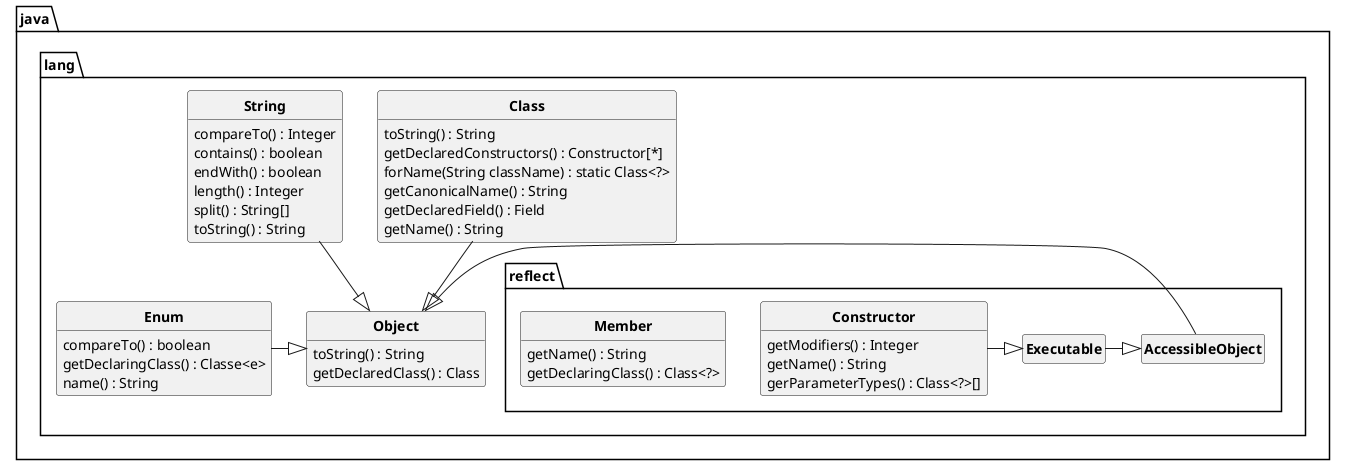@startuml
'https://plantuml.com/class-diagram

skinparam style strictuml
skinparam classAttributeIconSize 0
skinparam classFontStyle Bold
hide empty members

package java.lang
{
    class Object
    {
        toString() : String
        getDeclaredClass() : Class
    }

    class Class
    {
        toString() : String
        getDeclaredConstructors() : Constructor[*]
        forName(String className) : static Class<?>
        getCanonicalName() : String
        getDeclaredField() : Field
        getName() : String
        '   contien le package en plus

    }

    class String
    {
        compareTo() : Integer
        contains() : boolean
        endWith() : boolean
        length() : Integer
        split() : String[]
        toString() : String
    }

    class Enum
    {
        compareTo() : boolean
        getDeclaringClass() : Classe<e>
        name() : String
    }

    package reflect
    {
        class Member
        {
            getName() : String
            getDeclaringClass() : Class<?>
        }

        class AccessibleObject
        {
            'getAnnotations() : Annotation[*]
            'getDeclaredAnnotations() : Annotation[*]
        }

        class Executable
        {
            'getDeclaredAnnotations() : Annotation[*]
        }

        class Constructor
        {
            getModifiers() : Integer
            getName() : String
            gerParameterTypes() : Class<?>[]
        }
    }
}

Class --|> Object
String --|> Object
Enum -|> Object

AccessibleObject -|> Object
Executable -|> AccessibleObject
Constructor -|> Executable

/'abstract class AbstractList
abstract AbstractCollection
interface List
interface Collection

List <|-- AbstractList
Collection <|-- AbstractCollection

Collection <|- List
AbstractCollection <|- AbstractList
AbstractList <|-- ArrayList

class ArrayList {
Object[] elementData
size()
}

enum TimeUnit {
DAYS
HOURS
MINUTES
}'/

@enduml